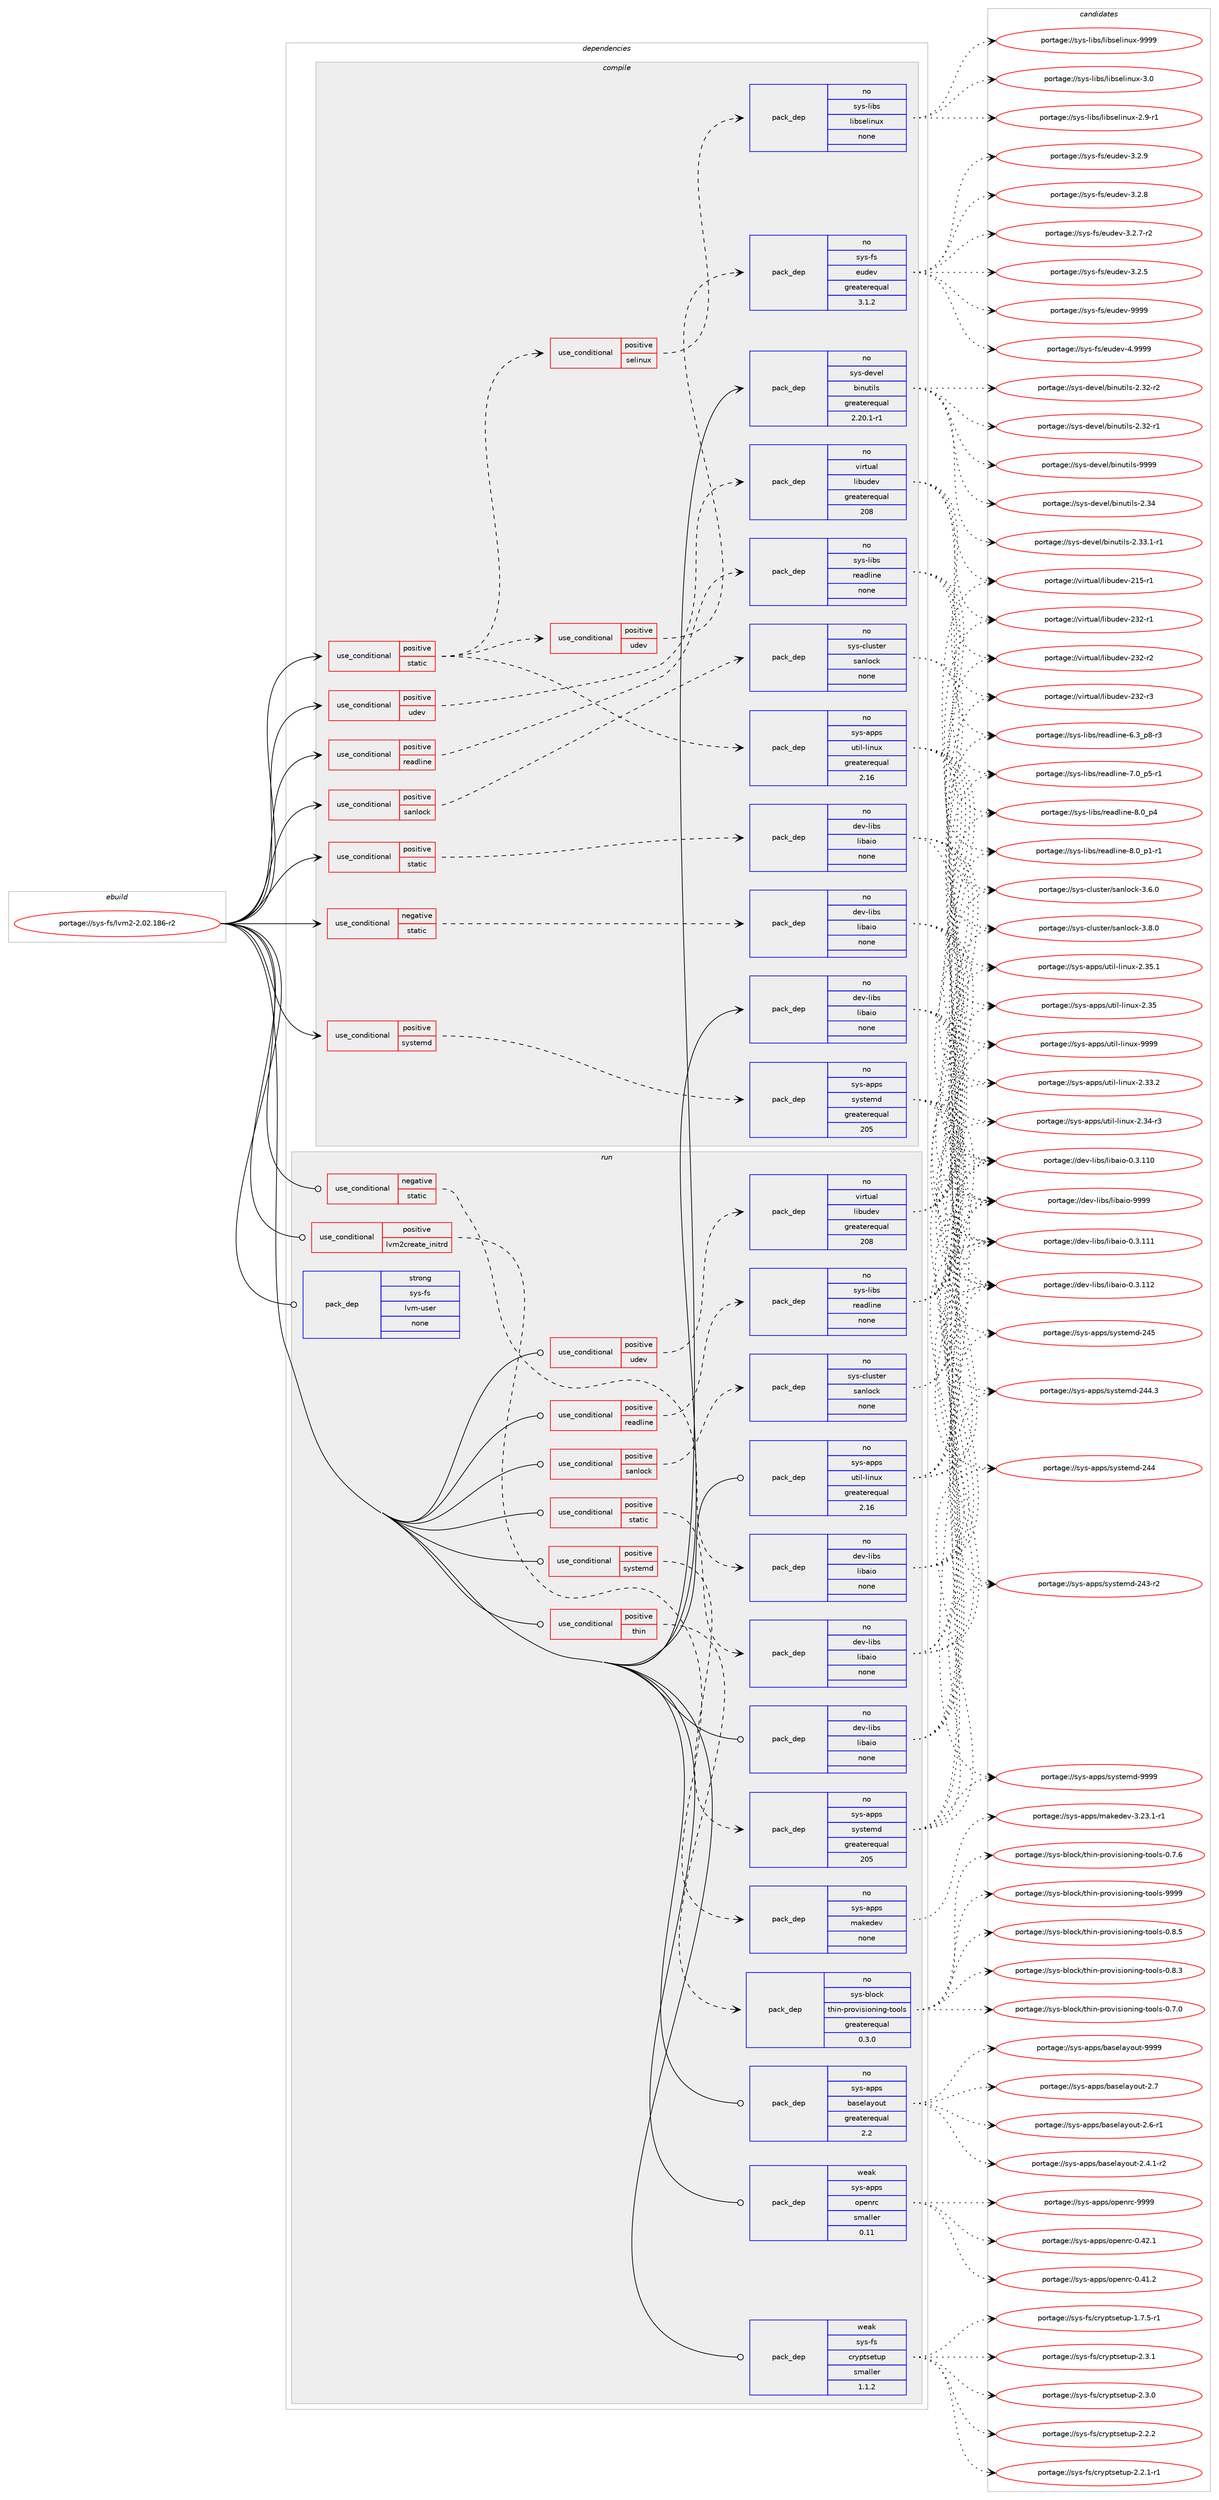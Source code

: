 digraph prolog {

# *************
# Graph options
# *************

newrank=true;
concentrate=true;
compound=true;
graph [rankdir=LR,fontname=Helvetica,fontsize=10,ranksep=1.5];#, ranksep=2.5, nodesep=0.2];
edge  [arrowhead=vee];
node  [fontname=Helvetica,fontsize=10];

# **********
# The ebuild
# **********

subgraph cluster_leftcol {
color=gray;
rank=same;
label=<<i>ebuild</i>>;
id [label="portage://sys-fs/lvm2-2.02.186-r2", color=red, width=4, href="../sys-fs/lvm2-2.02.186-r2.svg"];
}

# ****************
# The dependencies
# ****************

subgraph cluster_midcol {
color=gray;
label=<<i>dependencies</i>>;
subgraph cluster_compile {
fillcolor="#eeeeee";
style=filled;
label=<<i>compile</i>>;
subgraph cond3785 {
dependency23374 [label=<<TABLE BORDER="0" CELLBORDER="1" CELLSPACING="0" CELLPADDING="4"><TR><TD ROWSPAN="3" CELLPADDING="10">use_conditional</TD></TR><TR><TD>negative</TD></TR><TR><TD>static</TD></TR></TABLE>>, shape=none, color=red];
subgraph pack18976 {
dependency23375 [label=<<TABLE BORDER="0" CELLBORDER="1" CELLSPACING="0" CELLPADDING="4" WIDTH="220"><TR><TD ROWSPAN="6" CELLPADDING="30">pack_dep</TD></TR><TR><TD WIDTH="110">no</TD></TR><TR><TD>dev-libs</TD></TR><TR><TD>libaio</TD></TR><TR><TD>none</TD></TR><TR><TD></TD></TR></TABLE>>, shape=none, color=blue];
}
dependency23374:e -> dependency23375:w [weight=20,style="dashed",arrowhead="vee"];
}
id:e -> dependency23374:w [weight=20,style="solid",arrowhead="vee"];
subgraph cond3786 {
dependency23376 [label=<<TABLE BORDER="0" CELLBORDER="1" CELLSPACING="0" CELLPADDING="4"><TR><TD ROWSPAN="3" CELLPADDING="10">use_conditional</TD></TR><TR><TD>positive</TD></TR><TR><TD>readline</TD></TR></TABLE>>, shape=none, color=red];
subgraph pack18977 {
dependency23377 [label=<<TABLE BORDER="0" CELLBORDER="1" CELLSPACING="0" CELLPADDING="4" WIDTH="220"><TR><TD ROWSPAN="6" CELLPADDING="30">pack_dep</TD></TR><TR><TD WIDTH="110">no</TD></TR><TR><TD>sys-libs</TD></TR><TR><TD>readline</TD></TR><TR><TD>none</TD></TR><TR><TD></TD></TR></TABLE>>, shape=none, color=blue];
}
dependency23376:e -> dependency23377:w [weight=20,style="dashed",arrowhead="vee"];
}
id:e -> dependency23376:w [weight=20,style="solid",arrowhead="vee"];
subgraph cond3787 {
dependency23378 [label=<<TABLE BORDER="0" CELLBORDER="1" CELLSPACING="0" CELLPADDING="4"><TR><TD ROWSPAN="3" CELLPADDING="10">use_conditional</TD></TR><TR><TD>positive</TD></TR><TR><TD>sanlock</TD></TR></TABLE>>, shape=none, color=red];
subgraph pack18978 {
dependency23379 [label=<<TABLE BORDER="0" CELLBORDER="1" CELLSPACING="0" CELLPADDING="4" WIDTH="220"><TR><TD ROWSPAN="6" CELLPADDING="30">pack_dep</TD></TR><TR><TD WIDTH="110">no</TD></TR><TR><TD>sys-cluster</TD></TR><TR><TD>sanlock</TD></TR><TR><TD>none</TD></TR><TR><TD></TD></TR></TABLE>>, shape=none, color=blue];
}
dependency23378:e -> dependency23379:w [weight=20,style="dashed",arrowhead="vee"];
}
id:e -> dependency23378:w [weight=20,style="solid",arrowhead="vee"];
subgraph cond3788 {
dependency23380 [label=<<TABLE BORDER="0" CELLBORDER="1" CELLSPACING="0" CELLPADDING="4"><TR><TD ROWSPAN="3" CELLPADDING="10">use_conditional</TD></TR><TR><TD>positive</TD></TR><TR><TD>static</TD></TR></TABLE>>, shape=none, color=red];
subgraph cond3789 {
dependency23381 [label=<<TABLE BORDER="0" CELLBORDER="1" CELLSPACING="0" CELLPADDING="4"><TR><TD ROWSPAN="3" CELLPADDING="10">use_conditional</TD></TR><TR><TD>positive</TD></TR><TR><TD>selinux</TD></TR></TABLE>>, shape=none, color=red];
subgraph pack18979 {
dependency23382 [label=<<TABLE BORDER="0" CELLBORDER="1" CELLSPACING="0" CELLPADDING="4" WIDTH="220"><TR><TD ROWSPAN="6" CELLPADDING="30">pack_dep</TD></TR><TR><TD WIDTH="110">no</TD></TR><TR><TD>sys-libs</TD></TR><TR><TD>libselinux</TD></TR><TR><TD>none</TD></TR><TR><TD></TD></TR></TABLE>>, shape=none, color=blue];
}
dependency23381:e -> dependency23382:w [weight=20,style="dashed",arrowhead="vee"];
}
dependency23380:e -> dependency23381:w [weight=20,style="dashed",arrowhead="vee"];
subgraph cond3790 {
dependency23383 [label=<<TABLE BORDER="0" CELLBORDER="1" CELLSPACING="0" CELLPADDING="4"><TR><TD ROWSPAN="3" CELLPADDING="10">use_conditional</TD></TR><TR><TD>positive</TD></TR><TR><TD>udev</TD></TR></TABLE>>, shape=none, color=red];
subgraph pack18980 {
dependency23384 [label=<<TABLE BORDER="0" CELLBORDER="1" CELLSPACING="0" CELLPADDING="4" WIDTH="220"><TR><TD ROWSPAN="6" CELLPADDING="30">pack_dep</TD></TR><TR><TD WIDTH="110">no</TD></TR><TR><TD>sys-fs</TD></TR><TR><TD>eudev</TD></TR><TR><TD>greaterequal</TD></TR><TR><TD>3.1.2</TD></TR></TABLE>>, shape=none, color=blue];
}
dependency23383:e -> dependency23384:w [weight=20,style="dashed",arrowhead="vee"];
}
dependency23380:e -> dependency23383:w [weight=20,style="dashed",arrowhead="vee"];
subgraph pack18981 {
dependency23385 [label=<<TABLE BORDER="0" CELLBORDER="1" CELLSPACING="0" CELLPADDING="4" WIDTH="220"><TR><TD ROWSPAN="6" CELLPADDING="30">pack_dep</TD></TR><TR><TD WIDTH="110">no</TD></TR><TR><TD>sys-apps</TD></TR><TR><TD>util-linux</TD></TR><TR><TD>greaterequal</TD></TR><TR><TD>2.16</TD></TR></TABLE>>, shape=none, color=blue];
}
dependency23380:e -> dependency23385:w [weight=20,style="dashed",arrowhead="vee"];
}
id:e -> dependency23380:w [weight=20,style="solid",arrowhead="vee"];
subgraph cond3791 {
dependency23386 [label=<<TABLE BORDER="0" CELLBORDER="1" CELLSPACING="0" CELLPADDING="4"><TR><TD ROWSPAN="3" CELLPADDING="10">use_conditional</TD></TR><TR><TD>positive</TD></TR><TR><TD>static</TD></TR></TABLE>>, shape=none, color=red];
subgraph pack18982 {
dependency23387 [label=<<TABLE BORDER="0" CELLBORDER="1" CELLSPACING="0" CELLPADDING="4" WIDTH="220"><TR><TD ROWSPAN="6" CELLPADDING="30">pack_dep</TD></TR><TR><TD WIDTH="110">no</TD></TR><TR><TD>dev-libs</TD></TR><TR><TD>libaio</TD></TR><TR><TD>none</TD></TR><TR><TD></TD></TR></TABLE>>, shape=none, color=blue];
}
dependency23386:e -> dependency23387:w [weight=20,style="dashed",arrowhead="vee"];
}
id:e -> dependency23386:w [weight=20,style="solid",arrowhead="vee"];
subgraph cond3792 {
dependency23388 [label=<<TABLE BORDER="0" CELLBORDER="1" CELLSPACING="0" CELLPADDING="4"><TR><TD ROWSPAN="3" CELLPADDING="10">use_conditional</TD></TR><TR><TD>positive</TD></TR><TR><TD>systemd</TD></TR></TABLE>>, shape=none, color=red];
subgraph pack18983 {
dependency23389 [label=<<TABLE BORDER="0" CELLBORDER="1" CELLSPACING="0" CELLPADDING="4" WIDTH="220"><TR><TD ROWSPAN="6" CELLPADDING="30">pack_dep</TD></TR><TR><TD WIDTH="110">no</TD></TR><TR><TD>sys-apps</TD></TR><TR><TD>systemd</TD></TR><TR><TD>greaterequal</TD></TR><TR><TD>205</TD></TR></TABLE>>, shape=none, color=blue];
}
dependency23388:e -> dependency23389:w [weight=20,style="dashed",arrowhead="vee"];
}
id:e -> dependency23388:w [weight=20,style="solid",arrowhead="vee"];
subgraph cond3793 {
dependency23390 [label=<<TABLE BORDER="0" CELLBORDER="1" CELLSPACING="0" CELLPADDING="4"><TR><TD ROWSPAN="3" CELLPADDING="10">use_conditional</TD></TR><TR><TD>positive</TD></TR><TR><TD>udev</TD></TR></TABLE>>, shape=none, color=red];
subgraph pack18984 {
dependency23391 [label=<<TABLE BORDER="0" CELLBORDER="1" CELLSPACING="0" CELLPADDING="4" WIDTH="220"><TR><TD ROWSPAN="6" CELLPADDING="30">pack_dep</TD></TR><TR><TD WIDTH="110">no</TD></TR><TR><TD>virtual</TD></TR><TR><TD>libudev</TD></TR><TR><TD>greaterequal</TD></TR><TR><TD>208</TD></TR></TABLE>>, shape=none, color=blue];
}
dependency23390:e -> dependency23391:w [weight=20,style="dashed",arrowhead="vee"];
}
id:e -> dependency23390:w [weight=20,style="solid",arrowhead="vee"];
subgraph pack18985 {
dependency23392 [label=<<TABLE BORDER="0" CELLBORDER="1" CELLSPACING="0" CELLPADDING="4" WIDTH="220"><TR><TD ROWSPAN="6" CELLPADDING="30">pack_dep</TD></TR><TR><TD WIDTH="110">no</TD></TR><TR><TD>dev-libs</TD></TR><TR><TD>libaio</TD></TR><TR><TD>none</TD></TR><TR><TD></TD></TR></TABLE>>, shape=none, color=blue];
}
id:e -> dependency23392:w [weight=20,style="solid",arrowhead="vee"];
subgraph pack18986 {
dependency23393 [label=<<TABLE BORDER="0" CELLBORDER="1" CELLSPACING="0" CELLPADDING="4" WIDTH="220"><TR><TD ROWSPAN="6" CELLPADDING="30">pack_dep</TD></TR><TR><TD WIDTH="110">no</TD></TR><TR><TD>sys-devel</TD></TR><TR><TD>binutils</TD></TR><TR><TD>greaterequal</TD></TR><TR><TD>2.20.1-r1</TD></TR></TABLE>>, shape=none, color=blue];
}
id:e -> dependency23393:w [weight=20,style="solid",arrowhead="vee"];
}
subgraph cluster_compileandrun {
fillcolor="#eeeeee";
style=filled;
label=<<i>compile and run</i>>;
}
subgraph cluster_run {
fillcolor="#eeeeee";
style=filled;
label=<<i>run</i>>;
subgraph cond3794 {
dependency23394 [label=<<TABLE BORDER="0" CELLBORDER="1" CELLSPACING="0" CELLPADDING="4"><TR><TD ROWSPAN="3" CELLPADDING="10">use_conditional</TD></TR><TR><TD>negative</TD></TR><TR><TD>static</TD></TR></TABLE>>, shape=none, color=red];
subgraph pack18987 {
dependency23395 [label=<<TABLE BORDER="0" CELLBORDER="1" CELLSPACING="0" CELLPADDING="4" WIDTH="220"><TR><TD ROWSPAN="6" CELLPADDING="30">pack_dep</TD></TR><TR><TD WIDTH="110">no</TD></TR><TR><TD>dev-libs</TD></TR><TR><TD>libaio</TD></TR><TR><TD>none</TD></TR><TR><TD></TD></TR></TABLE>>, shape=none, color=blue];
}
dependency23394:e -> dependency23395:w [weight=20,style="dashed",arrowhead="vee"];
}
id:e -> dependency23394:w [weight=20,style="solid",arrowhead="odot"];
subgraph cond3795 {
dependency23396 [label=<<TABLE BORDER="0" CELLBORDER="1" CELLSPACING="0" CELLPADDING="4"><TR><TD ROWSPAN="3" CELLPADDING="10">use_conditional</TD></TR><TR><TD>positive</TD></TR><TR><TD>lvm2create_initrd</TD></TR></TABLE>>, shape=none, color=red];
subgraph pack18988 {
dependency23397 [label=<<TABLE BORDER="0" CELLBORDER="1" CELLSPACING="0" CELLPADDING="4" WIDTH="220"><TR><TD ROWSPAN="6" CELLPADDING="30">pack_dep</TD></TR><TR><TD WIDTH="110">no</TD></TR><TR><TD>sys-apps</TD></TR><TR><TD>makedev</TD></TR><TR><TD>none</TD></TR><TR><TD></TD></TR></TABLE>>, shape=none, color=blue];
}
dependency23396:e -> dependency23397:w [weight=20,style="dashed",arrowhead="vee"];
}
id:e -> dependency23396:w [weight=20,style="solid",arrowhead="odot"];
subgraph cond3796 {
dependency23398 [label=<<TABLE BORDER="0" CELLBORDER="1" CELLSPACING="0" CELLPADDING="4"><TR><TD ROWSPAN="3" CELLPADDING="10">use_conditional</TD></TR><TR><TD>positive</TD></TR><TR><TD>readline</TD></TR></TABLE>>, shape=none, color=red];
subgraph pack18989 {
dependency23399 [label=<<TABLE BORDER="0" CELLBORDER="1" CELLSPACING="0" CELLPADDING="4" WIDTH="220"><TR><TD ROWSPAN="6" CELLPADDING="30">pack_dep</TD></TR><TR><TD WIDTH="110">no</TD></TR><TR><TD>sys-libs</TD></TR><TR><TD>readline</TD></TR><TR><TD>none</TD></TR><TR><TD></TD></TR></TABLE>>, shape=none, color=blue];
}
dependency23398:e -> dependency23399:w [weight=20,style="dashed",arrowhead="vee"];
}
id:e -> dependency23398:w [weight=20,style="solid",arrowhead="odot"];
subgraph cond3797 {
dependency23400 [label=<<TABLE BORDER="0" CELLBORDER="1" CELLSPACING="0" CELLPADDING="4"><TR><TD ROWSPAN="3" CELLPADDING="10">use_conditional</TD></TR><TR><TD>positive</TD></TR><TR><TD>sanlock</TD></TR></TABLE>>, shape=none, color=red];
subgraph pack18990 {
dependency23401 [label=<<TABLE BORDER="0" CELLBORDER="1" CELLSPACING="0" CELLPADDING="4" WIDTH="220"><TR><TD ROWSPAN="6" CELLPADDING="30">pack_dep</TD></TR><TR><TD WIDTH="110">no</TD></TR><TR><TD>sys-cluster</TD></TR><TR><TD>sanlock</TD></TR><TR><TD>none</TD></TR><TR><TD></TD></TR></TABLE>>, shape=none, color=blue];
}
dependency23400:e -> dependency23401:w [weight=20,style="dashed",arrowhead="vee"];
}
id:e -> dependency23400:w [weight=20,style="solid",arrowhead="odot"];
subgraph cond3798 {
dependency23402 [label=<<TABLE BORDER="0" CELLBORDER="1" CELLSPACING="0" CELLPADDING="4"><TR><TD ROWSPAN="3" CELLPADDING="10">use_conditional</TD></TR><TR><TD>positive</TD></TR><TR><TD>static</TD></TR></TABLE>>, shape=none, color=red];
subgraph pack18991 {
dependency23403 [label=<<TABLE BORDER="0" CELLBORDER="1" CELLSPACING="0" CELLPADDING="4" WIDTH="220"><TR><TD ROWSPAN="6" CELLPADDING="30">pack_dep</TD></TR><TR><TD WIDTH="110">no</TD></TR><TR><TD>dev-libs</TD></TR><TR><TD>libaio</TD></TR><TR><TD>none</TD></TR><TR><TD></TD></TR></TABLE>>, shape=none, color=blue];
}
dependency23402:e -> dependency23403:w [weight=20,style="dashed",arrowhead="vee"];
}
id:e -> dependency23402:w [weight=20,style="solid",arrowhead="odot"];
subgraph cond3799 {
dependency23404 [label=<<TABLE BORDER="0" CELLBORDER="1" CELLSPACING="0" CELLPADDING="4"><TR><TD ROWSPAN="3" CELLPADDING="10">use_conditional</TD></TR><TR><TD>positive</TD></TR><TR><TD>systemd</TD></TR></TABLE>>, shape=none, color=red];
subgraph pack18992 {
dependency23405 [label=<<TABLE BORDER="0" CELLBORDER="1" CELLSPACING="0" CELLPADDING="4" WIDTH="220"><TR><TD ROWSPAN="6" CELLPADDING="30">pack_dep</TD></TR><TR><TD WIDTH="110">no</TD></TR><TR><TD>sys-apps</TD></TR><TR><TD>systemd</TD></TR><TR><TD>greaterequal</TD></TR><TR><TD>205</TD></TR></TABLE>>, shape=none, color=blue];
}
dependency23404:e -> dependency23405:w [weight=20,style="dashed",arrowhead="vee"];
}
id:e -> dependency23404:w [weight=20,style="solid",arrowhead="odot"];
subgraph cond3800 {
dependency23406 [label=<<TABLE BORDER="0" CELLBORDER="1" CELLSPACING="0" CELLPADDING="4"><TR><TD ROWSPAN="3" CELLPADDING="10">use_conditional</TD></TR><TR><TD>positive</TD></TR><TR><TD>thin</TD></TR></TABLE>>, shape=none, color=red];
subgraph pack18993 {
dependency23407 [label=<<TABLE BORDER="0" CELLBORDER="1" CELLSPACING="0" CELLPADDING="4" WIDTH="220"><TR><TD ROWSPAN="6" CELLPADDING="30">pack_dep</TD></TR><TR><TD WIDTH="110">no</TD></TR><TR><TD>sys-block</TD></TR><TR><TD>thin-provisioning-tools</TD></TR><TR><TD>greaterequal</TD></TR><TR><TD>0.3.0</TD></TR></TABLE>>, shape=none, color=blue];
}
dependency23406:e -> dependency23407:w [weight=20,style="dashed",arrowhead="vee"];
}
id:e -> dependency23406:w [weight=20,style="solid",arrowhead="odot"];
subgraph cond3801 {
dependency23408 [label=<<TABLE BORDER="0" CELLBORDER="1" CELLSPACING="0" CELLPADDING="4"><TR><TD ROWSPAN="3" CELLPADDING="10">use_conditional</TD></TR><TR><TD>positive</TD></TR><TR><TD>udev</TD></TR></TABLE>>, shape=none, color=red];
subgraph pack18994 {
dependency23409 [label=<<TABLE BORDER="0" CELLBORDER="1" CELLSPACING="0" CELLPADDING="4" WIDTH="220"><TR><TD ROWSPAN="6" CELLPADDING="30">pack_dep</TD></TR><TR><TD WIDTH="110">no</TD></TR><TR><TD>virtual</TD></TR><TR><TD>libudev</TD></TR><TR><TD>greaterequal</TD></TR><TR><TD>208</TD></TR></TABLE>>, shape=none, color=blue];
}
dependency23408:e -> dependency23409:w [weight=20,style="dashed",arrowhead="vee"];
}
id:e -> dependency23408:w [weight=20,style="solid",arrowhead="odot"];
subgraph pack18995 {
dependency23410 [label=<<TABLE BORDER="0" CELLBORDER="1" CELLSPACING="0" CELLPADDING="4" WIDTH="220"><TR><TD ROWSPAN="6" CELLPADDING="30">pack_dep</TD></TR><TR><TD WIDTH="110">no</TD></TR><TR><TD>dev-libs</TD></TR><TR><TD>libaio</TD></TR><TR><TD>none</TD></TR><TR><TD></TD></TR></TABLE>>, shape=none, color=blue];
}
id:e -> dependency23410:w [weight=20,style="solid",arrowhead="odot"];
subgraph pack18996 {
dependency23411 [label=<<TABLE BORDER="0" CELLBORDER="1" CELLSPACING="0" CELLPADDING="4" WIDTH="220"><TR><TD ROWSPAN="6" CELLPADDING="30">pack_dep</TD></TR><TR><TD WIDTH="110">no</TD></TR><TR><TD>sys-apps</TD></TR><TR><TD>baselayout</TD></TR><TR><TD>greaterequal</TD></TR><TR><TD>2.2</TD></TR></TABLE>>, shape=none, color=blue];
}
id:e -> dependency23411:w [weight=20,style="solid",arrowhead="odot"];
subgraph pack18997 {
dependency23412 [label=<<TABLE BORDER="0" CELLBORDER="1" CELLSPACING="0" CELLPADDING="4" WIDTH="220"><TR><TD ROWSPAN="6" CELLPADDING="30">pack_dep</TD></TR><TR><TD WIDTH="110">no</TD></TR><TR><TD>sys-apps</TD></TR><TR><TD>util-linux</TD></TR><TR><TD>greaterequal</TD></TR><TR><TD>2.16</TD></TR></TABLE>>, shape=none, color=blue];
}
id:e -> dependency23412:w [weight=20,style="solid",arrowhead="odot"];
subgraph pack18998 {
dependency23413 [label=<<TABLE BORDER="0" CELLBORDER="1" CELLSPACING="0" CELLPADDING="4" WIDTH="220"><TR><TD ROWSPAN="6" CELLPADDING="30">pack_dep</TD></TR><TR><TD WIDTH="110">strong</TD></TR><TR><TD>sys-fs</TD></TR><TR><TD>lvm-user</TD></TR><TR><TD>none</TD></TR><TR><TD></TD></TR></TABLE>>, shape=none, color=blue];
}
id:e -> dependency23413:w [weight=20,style="solid",arrowhead="odot"];
subgraph pack18999 {
dependency23414 [label=<<TABLE BORDER="0" CELLBORDER="1" CELLSPACING="0" CELLPADDING="4" WIDTH="220"><TR><TD ROWSPAN="6" CELLPADDING="30">pack_dep</TD></TR><TR><TD WIDTH="110">weak</TD></TR><TR><TD>sys-apps</TD></TR><TR><TD>openrc</TD></TR><TR><TD>smaller</TD></TR><TR><TD>0.11</TD></TR></TABLE>>, shape=none, color=blue];
}
id:e -> dependency23414:w [weight=20,style="solid",arrowhead="odot"];
subgraph pack19000 {
dependency23415 [label=<<TABLE BORDER="0" CELLBORDER="1" CELLSPACING="0" CELLPADDING="4" WIDTH="220"><TR><TD ROWSPAN="6" CELLPADDING="30">pack_dep</TD></TR><TR><TD WIDTH="110">weak</TD></TR><TR><TD>sys-fs</TD></TR><TR><TD>cryptsetup</TD></TR><TR><TD>smaller</TD></TR><TR><TD>1.1.2</TD></TR></TABLE>>, shape=none, color=blue];
}
id:e -> dependency23415:w [weight=20,style="solid",arrowhead="odot"];
}
}

# **************
# The candidates
# **************

subgraph cluster_choices {
rank=same;
color=gray;
label=<<i>candidates</i>>;

subgraph choice18976 {
color=black;
nodesep=1;
choice10010111845108105981154710810598971051114557575757 [label="portage://dev-libs/libaio-9999", color=red, width=4,href="../dev-libs/libaio-9999.svg"];
choice10010111845108105981154710810598971051114548465146494950 [label="portage://dev-libs/libaio-0.3.112", color=red, width=4,href="../dev-libs/libaio-0.3.112.svg"];
choice10010111845108105981154710810598971051114548465146494949 [label="portage://dev-libs/libaio-0.3.111", color=red, width=4,href="../dev-libs/libaio-0.3.111.svg"];
choice10010111845108105981154710810598971051114548465146494948 [label="portage://dev-libs/libaio-0.3.110", color=red, width=4,href="../dev-libs/libaio-0.3.110.svg"];
dependency23375:e -> choice10010111845108105981154710810598971051114557575757:w [style=dotted,weight="100"];
dependency23375:e -> choice10010111845108105981154710810598971051114548465146494950:w [style=dotted,weight="100"];
dependency23375:e -> choice10010111845108105981154710810598971051114548465146494949:w [style=dotted,weight="100"];
dependency23375:e -> choice10010111845108105981154710810598971051114548465146494948:w [style=dotted,weight="100"];
}
subgraph choice18977 {
color=black;
nodesep=1;
choice11512111545108105981154711410197100108105110101455646489511252 [label="portage://sys-libs/readline-8.0_p4", color=red, width=4,href="../sys-libs/readline-8.0_p4.svg"];
choice115121115451081059811547114101971001081051101014556464895112494511449 [label="portage://sys-libs/readline-8.0_p1-r1", color=red, width=4,href="../sys-libs/readline-8.0_p1-r1.svg"];
choice115121115451081059811547114101971001081051101014555464895112534511449 [label="portage://sys-libs/readline-7.0_p5-r1", color=red, width=4,href="../sys-libs/readline-7.0_p5-r1.svg"];
choice115121115451081059811547114101971001081051101014554465195112564511451 [label="portage://sys-libs/readline-6.3_p8-r3", color=red, width=4,href="../sys-libs/readline-6.3_p8-r3.svg"];
dependency23377:e -> choice11512111545108105981154711410197100108105110101455646489511252:w [style=dotted,weight="100"];
dependency23377:e -> choice115121115451081059811547114101971001081051101014556464895112494511449:w [style=dotted,weight="100"];
dependency23377:e -> choice115121115451081059811547114101971001081051101014555464895112534511449:w [style=dotted,weight="100"];
dependency23377:e -> choice115121115451081059811547114101971001081051101014554465195112564511451:w [style=dotted,weight="100"];
}
subgraph choice18978 {
color=black;
nodesep=1;
choice1151211154599108117115116101114471159711010811199107455146564648 [label="portage://sys-cluster/sanlock-3.8.0", color=red, width=4,href="../sys-cluster/sanlock-3.8.0.svg"];
choice1151211154599108117115116101114471159711010811199107455146544648 [label="portage://sys-cluster/sanlock-3.6.0", color=red, width=4,href="../sys-cluster/sanlock-3.6.0.svg"];
dependency23379:e -> choice1151211154599108117115116101114471159711010811199107455146564648:w [style=dotted,weight="100"];
dependency23379:e -> choice1151211154599108117115116101114471159711010811199107455146544648:w [style=dotted,weight="100"];
}
subgraph choice18979 {
color=black;
nodesep=1;
choice115121115451081059811547108105981151011081051101171204557575757 [label="portage://sys-libs/libselinux-9999", color=red, width=4,href="../sys-libs/libselinux-9999.svg"];
choice1151211154510810598115471081059811510110810511011712045514648 [label="portage://sys-libs/libselinux-3.0", color=red, width=4,href="../sys-libs/libselinux-3.0.svg"];
choice11512111545108105981154710810598115101108105110117120455046574511449 [label="portage://sys-libs/libselinux-2.9-r1", color=red, width=4,href="../sys-libs/libselinux-2.9-r1.svg"];
dependency23382:e -> choice115121115451081059811547108105981151011081051101171204557575757:w [style=dotted,weight="100"];
dependency23382:e -> choice1151211154510810598115471081059811510110810511011712045514648:w [style=dotted,weight="100"];
dependency23382:e -> choice11512111545108105981154710810598115101108105110117120455046574511449:w [style=dotted,weight="100"];
}
subgraph choice18980 {
color=black;
nodesep=1;
choice11512111545102115471011171001011184557575757 [label="portage://sys-fs/eudev-9999", color=red, width=4,href="../sys-fs/eudev-9999.svg"];
choice115121115451021154710111710010111845524657575757 [label="portage://sys-fs/eudev-4.9999", color=red, width=4,href="../sys-fs/eudev-4.9999.svg"];
choice1151211154510211547101117100101118455146504657 [label="portage://sys-fs/eudev-3.2.9", color=red, width=4,href="../sys-fs/eudev-3.2.9.svg"];
choice1151211154510211547101117100101118455146504656 [label="portage://sys-fs/eudev-3.2.8", color=red, width=4,href="../sys-fs/eudev-3.2.8.svg"];
choice11512111545102115471011171001011184551465046554511450 [label="portage://sys-fs/eudev-3.2.7-r2", color=red, width=4,href="../sys-fs/eudev-3.2.7-r2.svg"];
choice1151211154510211547101117100101118455146504653 [label="portage://sys-fs/eudev-3.2.5", color=red, width=4,href="../sys-fs/eudev-3.2.5.svg"];
dependency23384:e -> choice11512111545102115471011171001011184557575757:w [style=dotted,weight="100"];
dependency23384:e -> choice115121115451021154710111710010111845524657575757:w [style=dotted,weight="100"];
dependency23384:e -> choice1151211154510211547101117100101118455146504657:w [style=dotted,weight="100"];
dependency23384:e -> choice1151211154510211547101117100101118455146504656:w [style=dotted,weight="100"];
dependency23384:e -> choice11512111545102115471011171001011184551465046554511450:w [style=dotted,weight="100"];
dependency23384:e -> choice1151211154510211547101117100101118455146504653:w [style=dotted,weight="100"];
}
subgraph choice18981 {
color=black;
nodesep=1;
choice115121115459711211211547117116105108451081051101171204557575757 [label="portage://sys-apps/util-linux-9999", color=red, width=4,href="../sys-apps/util-linux-9999.svg"];
choice1151211154597112112115471171161051084510810511011712045504651534649 [label="portage://sys-apps/util-linux-2.35.1", color=red, width=4,href="../sys-apps/util-linux-2.35.1.svg"];
choice115121115459711211211547117116105108451081051101171204550465153 [label="portage://sys-apps/util-linux-2.35", color=red, width=4,href="../sys-apps/util-linux-2.35.svg"];
choice1151211154597112112115471171161051084510810511011712045504651524511451 [label="portage://sys-apps/util-linux-2.34-r3", color=red, width=4,href="../sys-apps/util-linux-2.34-r3.svg"];
choice1151211154597112112115471171161051084510810511011712045504651514650 [label="portage://sys-apps/util-linux-2.33.2", color=red, width=4,href="../sys-apps/util-linux-2.33.2.svg"];
dependency23385:e -> choice115121115459711211211547117116105108451081051101171204557575757:w [style=dotted,weight="100"];
dependency23385:e -> choice1151211154597112112115471171161051084510810511011712045504651534649:w [style=dotted,weight="100"];
dependency23385:e -> choice115121115459711211211547117116105108451081051101171204550465153:w [style=dotted,weight="100"];
dependency23385:e -> choice1151211154597112112115471171161051084510810511011712045504651524511451:w [style=dotted,weight="100"];
dependency23385:e -> choice1151211154597112112115471171161051084510810511011712045504651514650:w [style=dotted,weight="100"];
}
subgraph choice18982 {
color=black;
nodesep=1;
choice10010111845108105981154710810598971051114557575757 [label="portage://dev-libs/libaio-9999", color=red, width=4,href="../dev-libs/libaio-9999.svg"];
choice10010111845108105981154710810598971051114548465146494950 [label="portage://dev-libs/libaio-0.3.112", color=red, width=4,href="../dev-libs/libaio-0.3.112.svg"];
choice10010111845108105981154710810598971051114548465146494949 [label="portage://dev-libs/libaio-0.3.111", color=red, width=4,href="../dev-libs/libaio-0.3.111.svg"];
choice10010111845108105981154710810598971051114548465146494948 [label="portage://dev-libs/libaio-0.3.110", color=red, width=4,href="../dev-libs/libaio-0.3.110.svg"];
dependency23387:e -> choice10010111845108105981154710810598971051114557575757:w [style=dotted,weight="100"];
dependency23387:e -> choice10010111845108105981154710810598971051114548465146494950:w [style=dotted,weight="100"];
dependency23387:e -> choice10010111845108105981154710810598971051114548465146494949:w [style=dotted,weight="100"];
dependency23387:e -> choice10010111845108105981154710810598971051114548465146494948:w [style=dotted,weight="100"];
}
subgraph choice18983 {
color=black;
nodesep=1;
choice1151211154597112112115471151211151161011091004557575757 [label="portage://sys-apps/systemd-9999", color=red, width=4,href="../sys-apps/systemd-9999.svg"];
choice11512111545971121121154711512111511610110910045505253 [label="portage://sys-apps/systemd-245", color=red, width=4,href="../sys-apps/systemd-245.svg"];
choice115121115459711211211547115121115116101109100455052524651 [label="portage://sys-apps/systemd-244.3", color=red, width=4,href="../sys-apps/systemd-244.3.svg"];
choice11512111545971121121154711512111511610110910045505252 [label="portage://sys-apps/systemd-244", color=red, width=4,href="../sys-apps/systemd-244.svg"];
choice115121115459711211211547115121115116101109100455052514511450 [label="portage://sys-apps/systemd-243-r2", color=red, width=4,href="../sys-apps/systemd-243-r2.svg"];
dependency23389:e -> choice1151211154597112112115471151211151161011091004557575757:w [style=dotted,weight="100"];
dependency23389:e -> choice11512111545971121121154711512111511610110910045505253:w [style=dotted,weight="100"];
dependency23389:e -> choice115121115459711211211547115121115116101109100455052524651:w [style=dotted,weight="100"];
dependency23389:e -> choice11512111545971121121154711512111511610110910045505252:w [style=dotted,weight="100"];
dependency23389:e -> choice115121115459711211211547115121115116101109100455052514511450:w [style=dotted,weight="100"];
}
subgraph choice18984 {
color=black;
nodesep=1;
choice118105114116117971084710810598117100101118455051504511451 [label="portage://virtual/libudev-232-r3", color=red, width=4,href="../virtual/libudev-232-r3.svg"];
choice118105114116117971084710810598117100101118455051504511450 [label="portage://virtual/libudev-232-r2", color=red, width=4,href="../virtual/libudev-232-r2.svg"];
choice118105114116117971084710810598117100101118455051504511449 [label="portage://virtual/libudev-232-r1", color=red, width=4,href="../virtual/libudev-232-r1.svg"];
choice118105114116117971084710810598117100101118455049534511449 [label="portage://virtual/libudev-215-r1", color=red, width=4,href="../virtual/libudev-215-r1.svg"];
dependency23391:e -> choice118105114116117971084710810598117100101118455051504511451:w [style=dotted,weight="100"];
dependency23391:e -> choice118105114116117971084710810598117100101118455051504511450:w [style=dotted,weight="100"];
dependency23391:e -> choice118105114116117971084710810598117100101118455051504511449:w [style=dotted,weight="100"];
dependency23391:e -> choice118105114116117971084710810598117100101118455049534511449:w [style=dotted,weight="100"];
}
subgraph choice18985 {
color=black;
nodesep=1;
choice10010111845108105981154710810598971051114557575757 [label="portage://dev-libs/libaio-9999", color=red, width=4,href="../dev-libs/libaio-9999.svg"];
choice10010111845108105981154710810598971051114548465146494950 [label="portage://dev-libs/libaio-0.3.112", color=red, width=4,href="../dev-libs/libaio-0.3.112.svg"];
choice10010111845108105981154710810598971051114548465146494949 [label="portage://dev-libs/libaio-0.3.111", color=red, width=4,href="../dev-libs/libaio-0.3.111.svg"];
choice10010111845108105981154710810598971051114548465146494948 [label="portage://dev-libs/libaio-0.3.110", color=red, width=4,href="../dev-libs/libaio-0.3.110.svg"];
dependency23392:e -> choice10010111845108105981154710810598971051114557575757:w [style=dotted,weight="100"];
dependency23392:e -> choice10010111845108105981154710810598971051114548465146494950:w [style=dotted,weight="100"];
dependency23392:e -> choice10010111845108105981154710810598971051114548465146494949:w [style=dotted,weight="100"];
dependency23392:e -> choice10010111845108105981154710810598971051114548465146494948:w [style=dotted,weight="100"];
}
subgraph choice18986 {
color=black;
nodesep=1;
choice1151211154510010111810110847981051101171161051081154557575757 [label="portage://sys-devel/binutils-9999", color=red, width=4,href="../sys-devel/binutils-9999.svg"];
choice1151211154510010111810110847981051101171161051081154550465152 [label="portage://sys-devel/binutils-2.34", color=red, width=4,href="../sys-devel/binutils-2.34.svg"];
choice115121115451001011181011084798105110117116105108115455046515146494511449 [label="portage://sys-devel/binutils-2.33.1-r1", color=red, width=4,href="../sys-devel/binutils-2.33.1-r1.svg"];
choice11512111545100101118101108479810511011711610510811545504651504511450 [label="portage://sys-devel/binutils-2.32-r2", color=red, width=4,href="../sys-devel/binutils-2.32-r2.svg"];
choice11512111545100101118101108479810511011711610510811545504651504511449 [label="portage://sys-devel/binutils-2.32-r1", color=red, width=4,href="../sys-devel/binutils-2.32-r1.svg"];
dependency23393:e -> choice1151211154510010111810110847981051101171161051081154557575757:w [style=dotted,weight="100"];
dependency23393:e -> choice1151211154510010111810110847981051101171161051081154550465152:w [style=dotted,weight="100"];
dependency23393:e -> choice115121115451001011181011084798105110117116105108115455046515146494511449:w [style=dotted,weight="100"];
dependency23393:e -> choice11512111545100101118101108479810511011711610510811545504651504511450:w [style=dotted,weight="100"];
dependency23393:e -> choice11512111545100101118101108479810511011711610510811545504651504511449:w [style=dotted,weight="100"];
}
subgraph choice18987 {
color=black;
nodesep=1;
choice10010111845108105981154710810598971051114557575757 [label="portage://dev-libs/libaio-9999", color=red, width=4,href="../dev-libs/libaio-9999.svg"];
choice10010111845108105981154710810598971051114548465146494950 [label="portage://dev-libs/libaio-0.3.112", color=red, width=4,href="../dev-libs/libaio-0.3.112.svg"];
choice10010111845108105981154710810598971051114548465146494949 [label="portage://dev-libs/libaio-0.3.111", color=red, width=4,href="../dev-libs/libaio-0.3.111.svg"];
choice10010111845108105981154710810598971051114548465146494948 [label="portage://dev-libs/libaio-0.3.110", color=red, width=4,href="../dev-libs/libaio-0.3.110.svg"];
dependency23395:e -> choice10010111845108105981154710810598971051114557575757:w [style=dotted,weight="100"];
dependency23395:e -> choice10010111845108105981154710810598971051114548465146494950:w [style=dotted,weight="100"];
dependency23395:e -> choice10010111845108105981154710810598971051114548465146494949:w [style=dotted,weight="100"];
dependency23395:e -> choice10010111845108105981154710810598971051114548465146494948:w [style=dotted,weight="100"];
}
subgraph choice18988 {
color=black;
nodesep=1;
choice11512111545971121121154710997107101100101118455146505146494511449 [label="portage://sys-apps/makedev-3.23.1-r1", color=red, width=4,href="../sys-apps/makedev-3.23.1-r1.svg"];
dependency23397:e -> choice11512111545971121121154710997107101100101118455146505146494511449:w [style=dotted,weight="100"];
}
subgraph choice18989 {
color=black;
nodesep=1;
choice11512111545108105981154711410197100108105110101455646489511252 [label="portage://sys-libs/readline-8.0_p4", color=red, width=4,href="../sys-libs/readline-8.0_p4.svg"];
choice115121115451081059811547114101971001081051101014556464895112494511449 [label="portage://sys-libs/readline-8.0_p1-r1", color=red, width=4,href="../sys-libs/readline-8.0_p1-r1.svg"];
choice115121115451081059811547114101971001081051101014555464895112534511449 [label="portage://sys-libs/readline-7.0_p5-r1", color=red, width=4,href="../sys-libs/readline-7.0_p5-r1.svg"];
choice115121115451081059811547114101971001081051101014554465195112564511451 [label="portage://sys-libs/readline-6.3_p8-r3", color=red, width=4,href="../sys-libs/readline-6.3_p8-r3.svg"];
dependency23399:e -> choice11512111545108105981154711410197100108105110101455646489511252:w [style=dotted,weight="100"];
dependency23399:e -> choice115121115451081059811547114101971001081051101014556464895112494511449:w [style=dotted,weight="100"];
dependency23399:e -> choice115121115451081059811547114101971001081051101014555464895112534511449:w [style=dotted,weight="100"];
dependency23399:e -> choice115121115451081059811547114101971001081051101014554465195112564511451:w [style=dotted,weight="100"];
}
subgraph choice18990 {
color=black;
nodesep=1;
choice1151211154599108117115116101114471159711010811199107455146564648 [label="portage://sys-cluster/sanlock-3.8.0", color=red, width=4,href="../sys-cluster/sanlock-3.8.0.svg"];
choice1151211154599108117115116101114471159711010811199107455146544648 [label="portage://sys-cluster/sanlock-3.6.0", color=red, width=4,href="../sys-cluster/sanlock-3.6.0.svg"];
dependency23401:e -> choice1151211154599108117115116101114471159711010811199107455146564648:w [style=dotted,weight="100"];
dependency23401:e -> choice1151211154599108117115116101114471159711010811199107455146544648:w [style=dotted,weight="100"];
}
subgraph choice18991 {
color=black;
nodesep=1;
choice10010111845108105981154710810598971051114557575757 [label="portage://dev-libs/libaio-9999", color=red, width=4,href="../dev-libs/libaio-9999.svg"];
choice10010111845108105981154710810598971051114548465146494950 [label="portage://dev-libs/libaio-0.3.112", color=red, width=4,href="../dev-libs/libaio-0.3.112.svg"];
choice10010111845108105981154710810598971051114548465146494949 [label="portage://dev-libs/libaio-0.3.111", color=red, width=4,href="../dev-libs/libaio-0.3.111.svg"];
choice10010111845108105981154710810598971051114548465146494948 [label="portage://dev-libs/libaio-0.3.110", color=red, width=4,href="../dev-libs/libaio-0.3.110.svg"];
dependency23403:e -> choice10010111845108105981154710810598971051114557575757:w [style=dotted,weight="100"];
dependency23403:e -> choice10010111845108105981154710810598971051114548465146494950:w [style=dotted,weight="100"];
dependency23403:e -> choice10010111845108105981154710810598971051114548465146494949:w [style=dotted,weight="100"];
dependency23403:e -> choice10010111845108105981154710810598971051114548465146494948:w [style=dotted,weight="100"];
}
subgraph choice18992 {
color=black;
nodesep=1;
choice1151211154597112112115471151211151161011091004557575757 [label="portage://sys-apps/systemd-9999", color=red, width=4,href="../sys-apps/systemd-9999.svg"];
choice11512111545971121121154711512111511610110910045505253 [label="portage://sys-apps/systemd-245", color=red, width=4,href="../sys-apps/systemd-245.svg"];
choice115121115459711211211547115121115116101109100455052524651 [label="portage://sys-apps/systemd-244.3", color=red, width=4,href="../sys-apps/systemd-244.3.svg"];
choice11512111545971121121154711512111511610110910045505252 [label="portage://sys-apps/systemd-244", color=red, width=4,href="../sys-apps/systemd-244.svg"];
choice115121115459711211211547115121115116101109100455052514511450 [label="portage://sys-apps/systemd-243-r2", color=red, width=4,href="../sys-apps/systemd-243-r2.svg"];
dependency23405:e -> choice1151211154597112112115471151211151161011091004557575757:w [style=dotted,weight="100"];
dependency23405:e -> choice11512111545971121121154711512111511610110910045505253:w [style=dotted,weight="100"];
dependency23405:e -> choice115121115459711211211547115121115116101109100455052524651:w [style=dotted,weight="100"];
dependency23405:e -> choice11512111545971121121154711512111511610110910045505252:w [style=dotted,weight="100"];
dependency23405:e -> choice115121115459711211211547115121115116101109100455052514511450:w [style=dotted,weight="100"];
}
subgraph choice18993 {
color=black;
nodesep=1;
choice1151211154598108111991074711610410511045112114111118105115105111110105110103451161111111081154557575757 [label="portage://sys-block/thin-provisioning-tools-9999", color=red, width=4,href="../sys-block/thin-provisioning-tools-9999.svg"];
choice115121115459810811199107471161041051104511211411111810511510511111010511010345116111111108115454846564653 [label="portage://sys-block/thin-provisioning-tools-0.8.5", color=red, width=4,href="../sys-block/thin-provisioning-tools-0.8.5.svg"];
choice115121115459810811199107471161041051104511211411111810511510511111010511010345116111111108115454846564651 [label="portage://sys-block/thin-provisioning-tools-0.8.3", color=red, width=4,href="../sys-block/thin-provisioning-tools-0.8.3.svg"];
choice115121115459810811199107471161041051104511211411111810511510511111010511010345116111111108115454846554654 [label="portage://sys-block/thin-provisioning-tools-0.7.6", color=red, width=4,href="../sys-block/thin-provisioning-tools-0.7.6.svg"];
choice115121115459810811199107471161041051104511211411111810511510511111010511010345116111111108115454846554648 [label="portage://sys-block/thin-provisioning-tools-0.7.0", color=red, width=4,href="../sys-block/thin-provisioning-tools-0.7.0.svg"];
dependency23407:e -> choice1151211154598108111991074711610410511045112114111118105115105111110105110103451161111111081154557575757:w [style=dotted,weight="100"];
dependency23407:e -> choice115121115459810811199107471161041051104511211411111810511510511111010511010345116111111108115454846564653:w [style=dotted,weight="100"];
dependency23407:e -> choice115121115459810811199107471161041051104511211411111810511510511111010511010345116111111108115454846564651:w [style=dotted,weight="100"];
dependency23407:e -> choice115121115459810811199107471161041051104511211411111810511510511111010511010345116111111108115454846554654:w [style=dotted,weight="100"];
dependency23407:e -> choice115121115459810811199107471161041051104511211411111810511510511111010511010345116111111108115454846554648:w [style=dotted,weight="100"];
}
subgraph choice18994 {
color=black;
nodesep=1;
choice118105114116117971084710810598117100101118455051504511451 [label="portage://virtual/libudev-232-r3", color=red, width=4,href="../virtual/libudev-232-r3.svg"];
choice118105114116117971084710810598117100101118455051504511450 [label="portage://virtual/libudev-232-r2", color=red, width=4,href="../virtual/libudev-232-r2.svg"];
choice118105114116117971084710810598117100101118455051504511449 [label="portage://virtual/libudev-232-r1", color=red, width=4,href="../virtual/libudev-232-r1.svg"];
choice118105114116117971084710810598117100101118455049534511449 [label="portage://virtual/libudev-215-r1", color=red, width=4,href="../virtual/libudev-215-r1.svg"];
dependency23409:e -> choice118105114116117971084710810598117100101118455051504511451:w [style=dotted,weight="100"];
dependency23409:e -> choice118105114116117971084710810598117100101118455051504511450:w [style=dotted,weight="100"];
dependency23409:e -> choice118105114116117971084710810598117100101118455051504511449:w [style=dotted,weight="100"];
dependency23409:e -> choice118105114116117971084710810598117100101118455049534511449:w [style=dotted,weight="100"];
}
subgraph choice18995 {
color=black;
nodesep=1;
choice10010111845108105981154710810598971051114557575757 [label="portage://dev-libs/libaio-9999", color=red, width=4,href="../dev-libs/libaio-9999.svg"];
choice10010111845108105981154710810598971051114548465146494950 [label="portage://dev-libs/libaio-0.3.112", color=red, width=4,href="../dev-libs/libaio-0.3.112.svg"];
choice10010111845108105981154710810598971051114548465146494949 [label="portage://dev-libs/libaio-0.3.111", color=red, width=4,href="../dev-libs/libaio-0.3.111.svg"];
choice10010111845108105981154710810598971051114548465146494948 [label="portage://dev-libs/libaio-0.3.110", color=red, width=4,href="../dev-libs/libaio-0.3.110.svg"];
dependency23410:e -> choice10010111845108105981154710810598971051114557575757:w [style=dotted,weight="100"];
dependency23410:e -> choice10010111845108105981154710810598971051114548465146494950:w [style=dotted,weight="100"];
dependency23410:e -> choice10010111845108105981154710810598971051114548465146494949:w [style=dotted,weight="100"];
dependency23410:e -> choice10010111845108105981154710810598971051114548465146494948:w [style=dotted,weight="100"];
}
subgraph choice18996 {
color=black;
nodesep=1;
choice1151211154597112112115479897115101108971211111171164557575757 [label="portage://sys-apps/baselayout-9999", color=red, width=4,href="../sys-apps/baselayout-9999.svg"];
choice11512111545971121121154798971151011089712111111711645504655 [label="portage://sys-apps/baselayout-2.7", color=red, width=4,href="../sys-apps/baselayout-2.7.svg"];
choice115121115459711211211547989711510110897121111117116455046544511449 [label="portage://sys-apps/baselayout-2.6-r1", color=red, width=4,href="../sys-apps/baselayout-2.6-r1.svg"];
choice1151211154597112112115479897115101108971211111171164550465246494511450 [label="portage://sys-apps/baselayout-2.4.1-r2", color=red, width=4,href="../sys-apps/baselayout-2.4.1-r2.svg"];
dependency23411:e -> choice1151211154597112112115479897115101108971211111171164557575757:w [style=dotted,weight="100"];
dependency23411:e -> choice11512111545971121121154798971151011089712111111711645504655:w [style=dotted,weight="100"];
dependency23411:e -> choice115121115459711211211547989711510110897121111117116455046544511449:w [style=dotted,weight="100"];
dependency23411:e -> choice1151211154597112112115479897115101108971211111171164550465246494511450:w [style=dotted,weight="100"];
}
subgraph choice18997 {
color=black;
nodesep=1;
choice115121115459711211211547117116105108451081051101171204557575757 [label="portage://sys-apps/util-linux-9999", color=red, width=4,href="../sys-apps/util-linux-9999.svg"];
choice1151211154597112112115471171161051084510810511011712045504651534649 [label="portage://sys-apps/util-linux-2.35.1", color=red, width=4,href="../sys-apps/util-linux-2.35.1.svg"];
choice115121115459711211211547117116105108451081051101171204550465153 [label="portage://sys-apps/util-linux-2.35", color=red, width=4,href="../sys-apps/util-linux-2.35.svg"];
choice1151211154597112112115471171161051084510810511011712045504651524511451 [label="portage://sys-apps/util-linux-2.34-r3", color=red, width=4,href="../sys-apps/util-linux-2.34-r3.svg"];
choice1151211154597112112115471171161051084510810511011712045504651514650 [label="portage://sys-apps/util-linux-2.33.2", color=red, width=4,href="../sys-apps/util-linux-2.33.2.svg"];
dependency23412:e -> choice115121115459711211211547117116105108451081051101171204557575757:w [style=dotted,weight="100"];
dependency23412:e -> choice1151211154597112112115471171161051084510810511011712045504651534649:w [style=dotted,weight="100"];
dependency23412:e -> choice115121115459711211211547117116105108451081051101171204550465153:w [style=dotted,weight="100"];
dependency23412:e -> choice1151211154597112112115471171161051084510810511011712045504651524511451:w [style=dotted,weight="100"];
dependency23412:e -> choice1151211154597112112115471171161051084510810511011712045504651514650:w [style=dotted,weight="100"];
}
subgraph choice18998 {
color=black;
nodesep=1;
}
subgraph choice18999 {
color=black;
nodesep=1;
choice115121115459711211211547111112101110114994557575757 [label="portage://sys-apps/openrc-9999", color=red, width=4,href="../sys-apps/openrc-9999.svg"];
choice1151211154597112112115471111121011101149945484652504649 [label="portage://sys-apps/openrc-0.42.1", color=red, width=4,href="../sys-apps/openrc-0.42.1.svg"];
choice1151211154597112112115471111121011101149945484652494650 [label="portage://sys-apps/openrc-0.41.2", color=red, width=4,href="../sys-apps/openrc-0.41.2.svg"];
dependency23414:e -> choice115121115459711211211547111112101110114994557575757:w [style=dotted,weight="100"];
dependency23414:e -> choice1151211154597112112115471111121011101149945484652504649:w [style=dotted,weight="100"];
dependency23414:e -> choice1151211154597112112115471111121011101149945484652494650:w [style=dotted,weight="100"];
}
subgraph choice19000 {
color=black;
nodesep=1;
choice115121115451021154799114121112116115101116117112455046514649 [label="portage://sys-fs/cryptsetup-2.3.1", color=red, width=4,href="../sys-fs/cryptsetup-2.3.1.svg"];
choice115121115451021154799114121112116115101116117112455046514648 [label="portage://sys-fs/cryptsetup-2.3.0", color=red, width=4,href="../sys-fs/cryptsetup-2.3.0.svg"];
choice115121115451021154799114121112116115101116117112455046504650 [label="portage://sys-fs/cryptsetup-2.2.2", color=red, width=4,href="../sys-fs/cryptsetup-2.2.2.svg"];
choice1151211154510211547991141211121161151011161171124550465046494511449 [label="portage://sys-fs/cryptsetup-2.2.1-r1", color=red, width=4,href="../sys-fs/cryptsetup-2.2.1-r1.svg"];
choice1151211154510211547991141211121161151011161171124549465546534511449 [label="portage://sys-fs/cryptsetup-1.7.5-r1", color=red, width=4,href="../sys-fs/cryptsetup-1.7.5-r1.svg"];
dependency23415:e -> choice115121115451021154799114121112116115101116117112455046514649:w [style=dotted,weight="100"];
dependency23415:e -> choice115121115451021154799114121112116115101116117112455046514648:w [style=dotted,weight="100"];
dependency23415:e -> choice115121115451021154799114121112116115101116117112455046504650:w [style=dotted,weight="100"];
dependency23415:e -> choice1151211154510211547991141211121161151011161171124550465046494511449:w [style=dotted,weight="100"];
dependency23415:e -> choice1151211154510211547991141211121161151011161171124549465546534511449:w [style=dotted,weight="100"];
}
}

}

